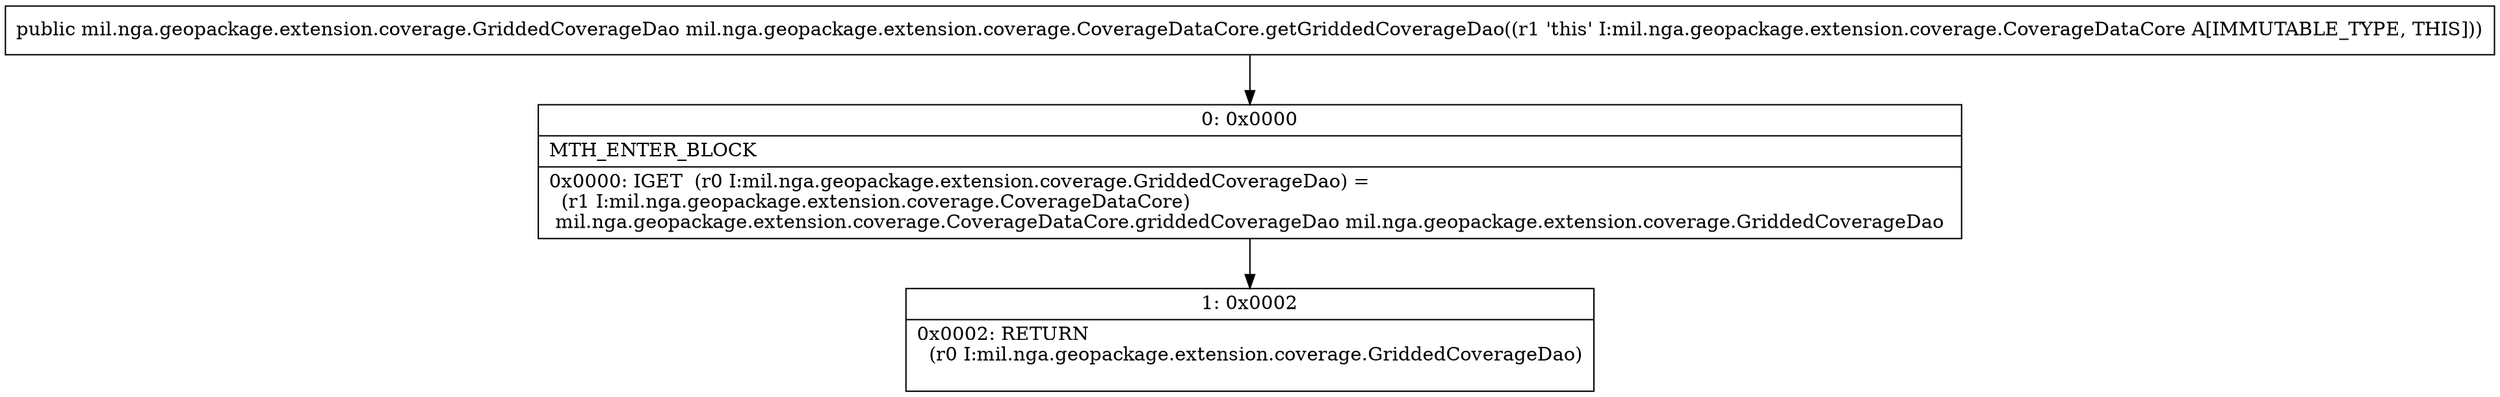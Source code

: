 digraph "CFG formil.nga.geopackage.extension.coverage.CoverageDataCore.getGriddedCoverageDao()Lmil\/nga\/geopackage\/extension\/coverage\/GriddedCoverageDao;" {
Node_0 [shape=record,label="{0\:\ 0x0000|MTH_ENTER_BLOCK\l|0x0000: IGET  (r0 I:mil.nga.geopackage.extension.coverage.GriddedCoverageDao) = \l  (r1 I:mil.nga.geopackage.extension.coverage.CoverageDataCore)\l mil.nga.geopackage.extension.coverage.CoverageDataCore.griddedCoverageDao mil.nga.geopackage.extension.coverage.GriddedCoverageDao \l}"];
Node_1 [shape=record,label="{1\:\ 0x0002|0x0002: RETURN  \l  (r0 I:mil.nga.geopackage.extension.coverage.GriddedCoverageDao)\l \l}"];
MethodNode[shape=record,label="{public mil.nga.geopackage.extension.coverage.GriddedCoverageDao mil.nga.geopackage.extension.coverage.CoverageDataCore.getGriddedCoverageDao((r1 'this' I:mil.nga.geopackage.extension.coverage.CoverageDataCore A[IMMUTABLE_TYPE, THIS])) }"];
MethodNode -> Node_0;
Node_0 -> Node_1;
}

